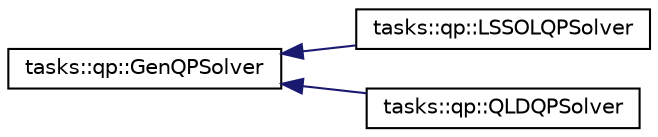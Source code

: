 digraph "Graphical Class Hierarchy"
{
  edge [fontname="Helvetica",fontsize="10",labelfontname="Helvetica",labelfontsize="10"];
  node [fontname="Helvetica",fontsize="10",shape=record];
  rankdir="LR";
  Node0 [label="tasks::qp::GenQPSolver",height=0.2,width=0.4,color="black", fillcolor="white", style="filled",URL="$classtasks_1_1qp_1_1GenQPSolver.html"];
  Node0 -> Node1 [dir="back",color="midnightblue",fontsize="10",style="solid",fontname="Helvetica"];
  Node1 [label="tasks::qp::LSSOLQPSolver",height=0.2,width=0.4,color="black", fillcolor="white", style="filled",URL="$classtasks_1_1qp_1_1LSSOLQPSolver.html"];
  Node0 -> Node2 [dir="back",color="midnightblue",fontsize="10",style="solid",fontname="Helvetica"];
  Node2 [label="tasks::qp::QLDQPSolver",height=0.2,width=0.4,color="black", fillcolor="white", style="filled",URL="$classtasks_1_1qp_1_1QLDQPSolver.html"];
}
